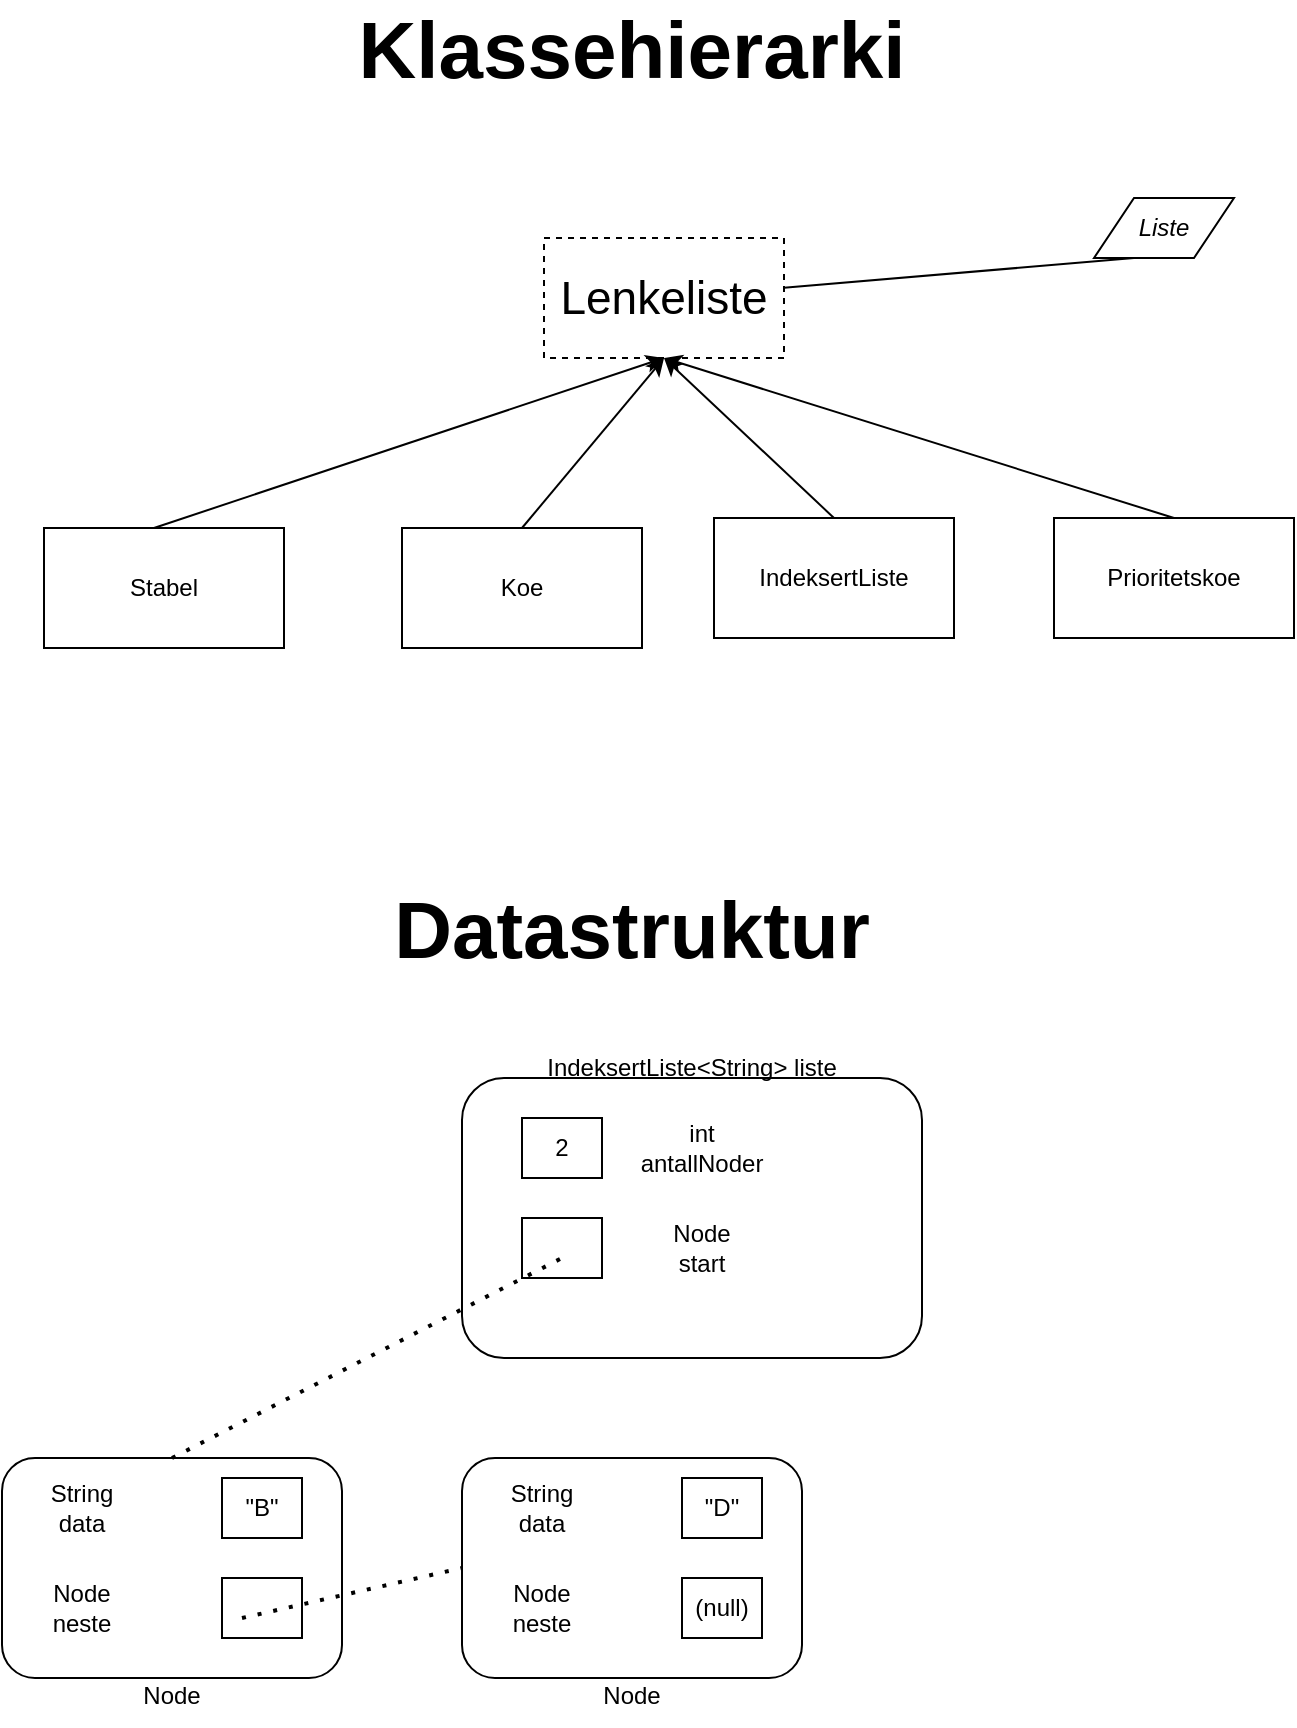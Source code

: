 <mxfile version="17.1.0" type="device"><diagram id="C5RBs43oDa-KdzZeNtuy" name="Page-1"><mxGraphModel dx="1342" dy="913" grid="1" gridSize="10" guides="1" tooltips="1" connect="1" arrows="1" fold="1" page="1" pageScale="1" pageWidth="827" pageHeight="1169" math="0" shadow="0"><root><mxCell id="WIyWlLk6GJQsqaUBKTNV-0"/><mxCell id="WIyWlLk6GJQsqaUBKTNV-1" parent="WIyWlLk6GJQsqaUBKTNV-0"/><mxCell id="WWFidWNIboJetXyG4OD0-0" value="" style="rounded=1;whiteSpace=wrap;html=1;" parent="WIyWlLk6GJQsqaUBKTNV-1" vertex="1"><mxGeometry x="329" y="610" width="230" height="140" as="geometry"/></mxCell><mxCell id="WWFidWNIboJetXyG4OD0-1" value="2" style="rounded=0;whiteSpace=wrap;html=1;" parent="WIyWlLk6GJQsqaUBKTNV-1" vertex="1"><mxGeometry x="359" y="630" width="40" height="30" as="geometry"/></mxCell><mxCell id="WWFidWNIboJetXyG4OD0-2" value="int antallNoder" style="text;html=1;strokeColor=none;fillColor=none;align=center;verticalAlign=middle;whiteSpace=wrap;rounded=0;" parent="WIyWlLk6GJQsqaUBKTNV-1" vertex="1"><mxGeometry x="419" y="630" width="60" height="30" as="geometry"/></mxCell><mxCell id="WWFidWNIboJetXyG4OD0-3" value="" style="rounded=0;whiteSpace=wrap;html=1;" parent="WIyWlLk6GJQsqaUBKTNV-1" vertex="1"><mxGeometry x="359" y="680" width="40" height="30" as="geometry"/></mxCell><mxCell id="WWFidWNIboJetXyG4OD0-4" value="&lt;div&gt;Node&lt;/div&gt;&lt;div&gt;start&lt;br&gt;&lt;/div&gt;" style="text;html=1;strokeColor=none;fillColor=none;align=center;verticalAlign=middle;whiteSpace=wrap;rounded=0;" parent="WIyWlLk6GJQsqaUBKTNV-1" vertex="1"><mxGeometry x="419" y="680" width="60" height="30" as="geometry"/></mxCell><mxCell id="WWFidWNIboJetXyG4OD0-5" value="IndeksertListe&amp;lt;String&amp;gt; liste" style="text;html=1;strokeColor=none;fillColor=none;align=center;verticalAlign=middle;whiteSpace=wrap;rounded=0;" parent="WIyWlLk6GJQsqaUBKTNV-1" vertex="1"><mxGeometry x="361" y="590" width="166" height="30" as="geometry"/></mxCell><mxCell id="WWFidWNIboJetXyG4OD0-6" value="" style="rounded=1;whiteSpace=wrap;html=1;" parent="WIyWlLk6GJQsqaUBKTNV-1" vertex="1"><mxGeometry x="99" y="800" width="170" height="110" as="geometry"/></mxCell><mxCell id="WWFidWNIboJetXyG4OD0-8" value="&quot;B&quot;" style="rounded=0;whiteSpace=wrap;html=1;" parent="WIyWlLk6GJQsqaUBKTNV-1" vertex="1"><mxGeometry x="209" y="810" width="40" height="30" as="geometry"/></mxCell><mxCell id="WWFidWNIboJetXyG4OD0-9" value="" style="rounded=0;whiteSpace=wrap;html=1;fillColor=none;" parent="WIyWlLk6GJQsqaUBKTNV-1" vertex="1"><mxGeometry x="209" y="860" width="40" height="30" as="geometry"/></mxCell><mxCell id="WWFidWNIboJetXyG4OD0-10" value="&lt;div&gt;String&lt;/div&gt;&lt;div&gt;data&lt;br&gt;&lt;/div&gt;" style="text;html=1;strokeColor=none;fillColor=none;align=center;verticalAlign=middle;whiteSpace=wrap;rounded=0;" parent="WIyWlLk6GJQsqaUBKTNV-1" vertex="1"><mxGeometry x="109" y="810" width="60" height="30" as="geometry"/></mxCell><mxCell id="WWFidWNIboJetXyG4OD0-11" value="&lt;div&gt;Node&lt;/div&gt;&lt;div&gt;neste&lt;br&gt;&lt;/div&gt;" style="text;html=1;strokeColor=none;fillColor=none;align=center;verticalAlign=middle;whiteSpace=wrap;rounded=0;" parent="WIyWlLk6GJQsqaUBKTNV-1" vertex="1"><mxGeometry x="109" y="860" width="60" height="30" as="geometry"/></mxCell><mxCell id="WWFidWNIboJetXyG4OD0-12" value="" style="rounded=1;whiteSpace=wrap;html=1;" parent="WIyWlLk6GJQsqaUBKTNV-1" vertex="1"><mxGeometry x="329" y="800" width="170" height="110" as="geometry"/></mxCell><mxCell id="WWFidWNIboJetXyG4OD0-13" value="&quot;D&quot;" style="rounded=0;whiteSpace=wrap;html=1;" parent="WIyWlLk6GJQsqaUBKTNV-1" vertex="1"><mxGeometry x="439" y="810" width="40" height="30" as="geometry"/></mxCell><mxCell id="WWFidWNIboJetXyG4OD0-14" value="" style="rounded=0;whiteSpace=wrap;html=1;" parent="WIyWlLk6GJQsqaUBKTNV-1" vertex="1"><mxGeometry x="439" y="860" width="40" height="30" as="geometry"/></mxCell><mxCell id="WWFidWNIboJetXyG4OD0-15" value="&lt;div&gt;String&lt;/div&gt;&lt;div&gt;data&lt;br&gt;&lt;/div&gt;" style="text;html=1;strokeColor=none;fillColor=none;align=center;verticalAlign=middle;whiteSpace=wrap;rounded=0;" parent="WIyWlLk6GJQsqaUBKTNV-1" vertex="1"><mxGeometry x="339" y="810" width="60" height="30" as="geometry"/></mxCell><mxCell id="WWFidWNIboJetXyG4OD0-16" value="&lt;div&gt;Node&lt;/div&gt;&lt;div&gt;neste&lt;br&gt;&lt;/div&gt;" style="text;html=1;strokeColor=none;fillColor=none;align=center;verticalAlign=middle;whiteSpace=wrap;rounded=0;" parent="WIyWlLk6GJQsqaUBKTNV-1" vertex="1"><mxGeometry x="339" y="860" width="60" height="30" as="geometry"/></mxCell><mxCell id="WWFidWNIboJetXyG4OD0-22" value="" style="endArrow=none;dashed=1;html=1;dashPattern=1 3;strokeWidth=2;rounded=0;exitX=0.5;exitY=0;exitDx=0;exitDy=0;" parent="WIyWlLk6GJQsqaUBKTNV-1" source="WWFidWNIboJetXyG4OD0-6" edge="1"><mxGeometry width="50" height="50" relative="1" as="geometry"><mxPoint x="349" y="740" as="sourcePoint"/><mxPoint x="379" y="700" as="targetPoint"/></mxGeometry></mxCell><mxCell id="WWFidWNIboJetXyG4OD0-23" value="" style="endArrow=none;dashed=1;html=1;dashPattern=1 3;strokeWidth=2;rounded=0;entryX=0;entryY=0.5;entryDx=0;entryDy=0;exitX=0.25;exitY=0.667;exitDx=0;exitDy=0;exitPerimeter=0;" parent="WIyWlLk6GJQsqaUBKTNV-1" source="WWFidWNIboJetXyG4OD0-9" target="WWFidWNIboJetXyG4OD0-12" edge="1"><mxGeometry width="50" height="50" relative="1" as="geometry"><mxPoint x="229" y="910" as="sourcePoint"/><mxPoint x="279" y="860" as="targetPoint"/></mxGeometry></mxCell><mxCell id="WWFidWNIboJetXyG4OD0-25" value="&lt;div&gt;Node&lt;/div&gt;" style="text;html=1;strokeColor=none;fillColor=none;align=center;verticalAlign=middle;whiteSpace=wrap;rounded=0;" parent="WIyWlLk6GJQsqaUBKTNV-1" vertex="1"><mxGeometry x="154" y="904" width="60" height="30" as="geometry"/></mxCell><mxCell id="WWFidWNIboJetXyG4OD0-26" value="&lt;div&gt;Node&lt;/div&gt;" style="text;html=1;strokeColor=none;fillColor=none;align=center;verticalAlign=middle;whiteSpace=wrap;rounded=0;" parent="WIyWlLk6GJQsqaUBKTNV-1" vertex="1"><mxGeometry x="384" y="904" width="60" height="30" as="geometry"/></mxCell><mxCell id="WWFidWNIboJetXyG4OD0-28" value="Datastruktur" style="text;html=1;strokeColor=none;fillColor=none;align=center;verticalAlign=middle;whiteSpace=wrap;rounded=0;dashed=1;fontSize=40;fontStyle=1" parent="WIyWlLk6GJQsqaUBKTNV-1" vertex="1"><mxGeometry x="384" y="520" width="60" height="30" as="geometry"/></mxCell><mxCell id="WWFidWNIboJetXyG4OD0-29" value="Lenkeliste" style="rounded=0;whiteSpace=wrap;html=1;fontSize=23;dashed=1;" parent="WIyWlLk6GJQsqaUBKTNV-1" vertex="1"><mxGeometry x="370" y="190" width="120" height="60" as="geometry"/></mxCell><mxCell id="WWFidWNIboJetXyG4OD0-30" value="Stabel" style="rounded=0;whiteSpace=wrap;html=1;fontSize=12;" parent="WIyWlLk6GJQsqaUBKTNV-1" vertex="1"><mxGeometry x="120" y="335" width="120" height="60" as="geometry"/></mxCell><mxCell id="WWFidWNIboJetXyG4OD0-31" value="Koe" style="rounded=0;whiteSpace=wrap;html=1;fontSize=12;" parent="WIyWlLk6GJQsqaUBKTNV-1" vertex="1"><mxGeometry x="299" y="335" width="120" height="60" as="geometry"/></mxCell><mxCell id="WWFidWNIboJetXyG4OD0-32" value="Prioritetskoe" style="rounded=0;whiteSpace=wrap;html=1;fontSize=12;" parent="WIyWlLk6GJQsqaUBKTNV-1" vertex="1"><mxGeometry x="625" y="330" width="120" height="60" as="geometry"/></mxCell><mxCell id="WWFidWNIboJetXyG4OD0-33" value="IndeksertListe" style="rounded=0;whiteSpace=wrap;html=1;fontSize=12;" parent="WIyWlLk6GJQsqaUBKTNV-1" vertex="1"><mxGeometry x="455" y="330" width="120" height="60" as="geometry"/></mxCell><mxCell id="WWFidWNIboJetXyG4OD0-34" value="" style="endArrow=classic;html=1;rounded=0;fontSize=12;entryX=0.5;entryY=1;entryDx=0;entryDy=0;exitX=0.5;exitY=0;exitDx=0;exitDy=0;" parent="WIyWlLk6GJQsqaUBKTNV-1" target="WWFidWNIboJetXyG4OD0-29" edge="1"><mxGeometry width="50" height="50" relative="1" as="geometry"><mxPoint x="175" y="335" as="sourcePoint"/><mxPoint x="315" y="285" as="targetPoint"/></mxGeometry></mxCell><mxCell id="WWFidWNIboJetXyG4OD0-35" value="" style="endArrow=classic;html=1;rounded=0;fontSize=12;exitX=0.5;exitY=0;exitDx=0;exitDy=0;entryX=0.5;entryY=1;entryDx=0;entryDy=0;" parent="WIyWlLk6GJQsqaUBKTNV-1" source="WWFidWNIboJetXyG4OD0-31" target="WWFidWNIboJetXyG4OD0-29" edge="1"><mxGeometry width="50" height="50" relative="1" as="geometry"><mxPoint x="435" y="260" as="sourcePoint"/><mxPoint x="485" y="210" as="targetPoint"/></mxGeometry></mxCell><mxCell id="WWFidWNIboJetXyG4OD0-36" value="" style="endArrow=classic;html=1;rounded=0;fontSize=12;exitX=0.5;exitY=0;exitDx=0;exitDy=0;entryX=0.5;entryY=1;entryDx=0;entryDy=0;" parent="WIyWlLk6GJQsqaUBKTNV-1" source="WWFidWNIboJetXyG4OD0-32" target="WWFidWNIboJetXyG4OD0-29" edge="1"><mxGeometry width="50" height="50" relative="1" as="geometry"><mxPoint x="75" y="460" as="sourcePoint"/><mxPoint x="425" y="310" as="targetPoint"/></mxGeometry></mxCell><mxCell id="WWFidWNIboJetXyG4OD0-37" value="" style="endArrow=classic;html=1;rounded=0;fontSize=12;exitX=0.5;exitY=0;exitDx=0;exitDy=0;entryX=0.5;entryY=1;entryDx=0;entryDy=0;" parent="WIyWlLk6GJQsqaUBKTNV-1" source="WWFidWNIboJetXyG4OD0-33" target="WWFidWNIboJetXyG4OD0-29" edge="1"><mxGeometry width="50" height="50" relative="1" as="geometry"><mxPoint x="345" y="460" as="sourcePoint"/><mxPoint x="425" y="310" as="targetPoint"/></mxGeometry></mxCell><mxCell id="WWFidWNIboJetXyG4OD0-38" value="&lt;i&gt;Liste&lt;/i&gt;" style="shape=parallelogram;perimeter=parallelogramPerimeter;whiteSpace=wrap;html=1;fixedSize=1;fontSize=12;" parent="WIyWlLk6GJQsqaUBKTNV-1" vertex="1"><mxGeometry x="645" y="170" width="70" height="30" as="geometry"/></mxCell><mxCell id="WWFidWNIboJetXyG4OD0-39" value="" style="endArrow=none;html=1;rounded=0;" parent="WIyWlLk6GJQsqaUBKTNV-1" source="WWFidWNIboJetXyG4OD0-29" edge="1"><mxGeometry width="50" height="50" relative="1" as="geometry"><mxPoint x="615" y="250" as="sourcePoint"/><mxPoint x="665" y="200" as="targetPoint"/></mxGeometry></mxCell><mxCell id="WWFidWNIboJetXyG4OD0-40" value="Klassehierarki" style="text;html=1;strokeColor=none;fillColor=none;align=center;verticalAlign=middle;whiteSpace=wrap;rounded=0;dashed=1;fontSize=40;fontStyle=1" parent="WIyWlLk6GJQsqaUBKTNV-1" vertex="1"><mxGeometry x="384" y="80" width="60" height="30" as="geometry"/></mxCell><mxCell id="EY7fl0dO8dS-ZLbKDvc7-0" value="(null)" style="rounded=0;whiteSpace=wrap;html=1;" vertex="1" parent="WIyWlLk6GJQsqaUBKTNV-1"><mxGeometry x="439" y="860" width="40" height="30" as="geometry"/></mxCell></root></mxGraphModel></diagram></mxfile>